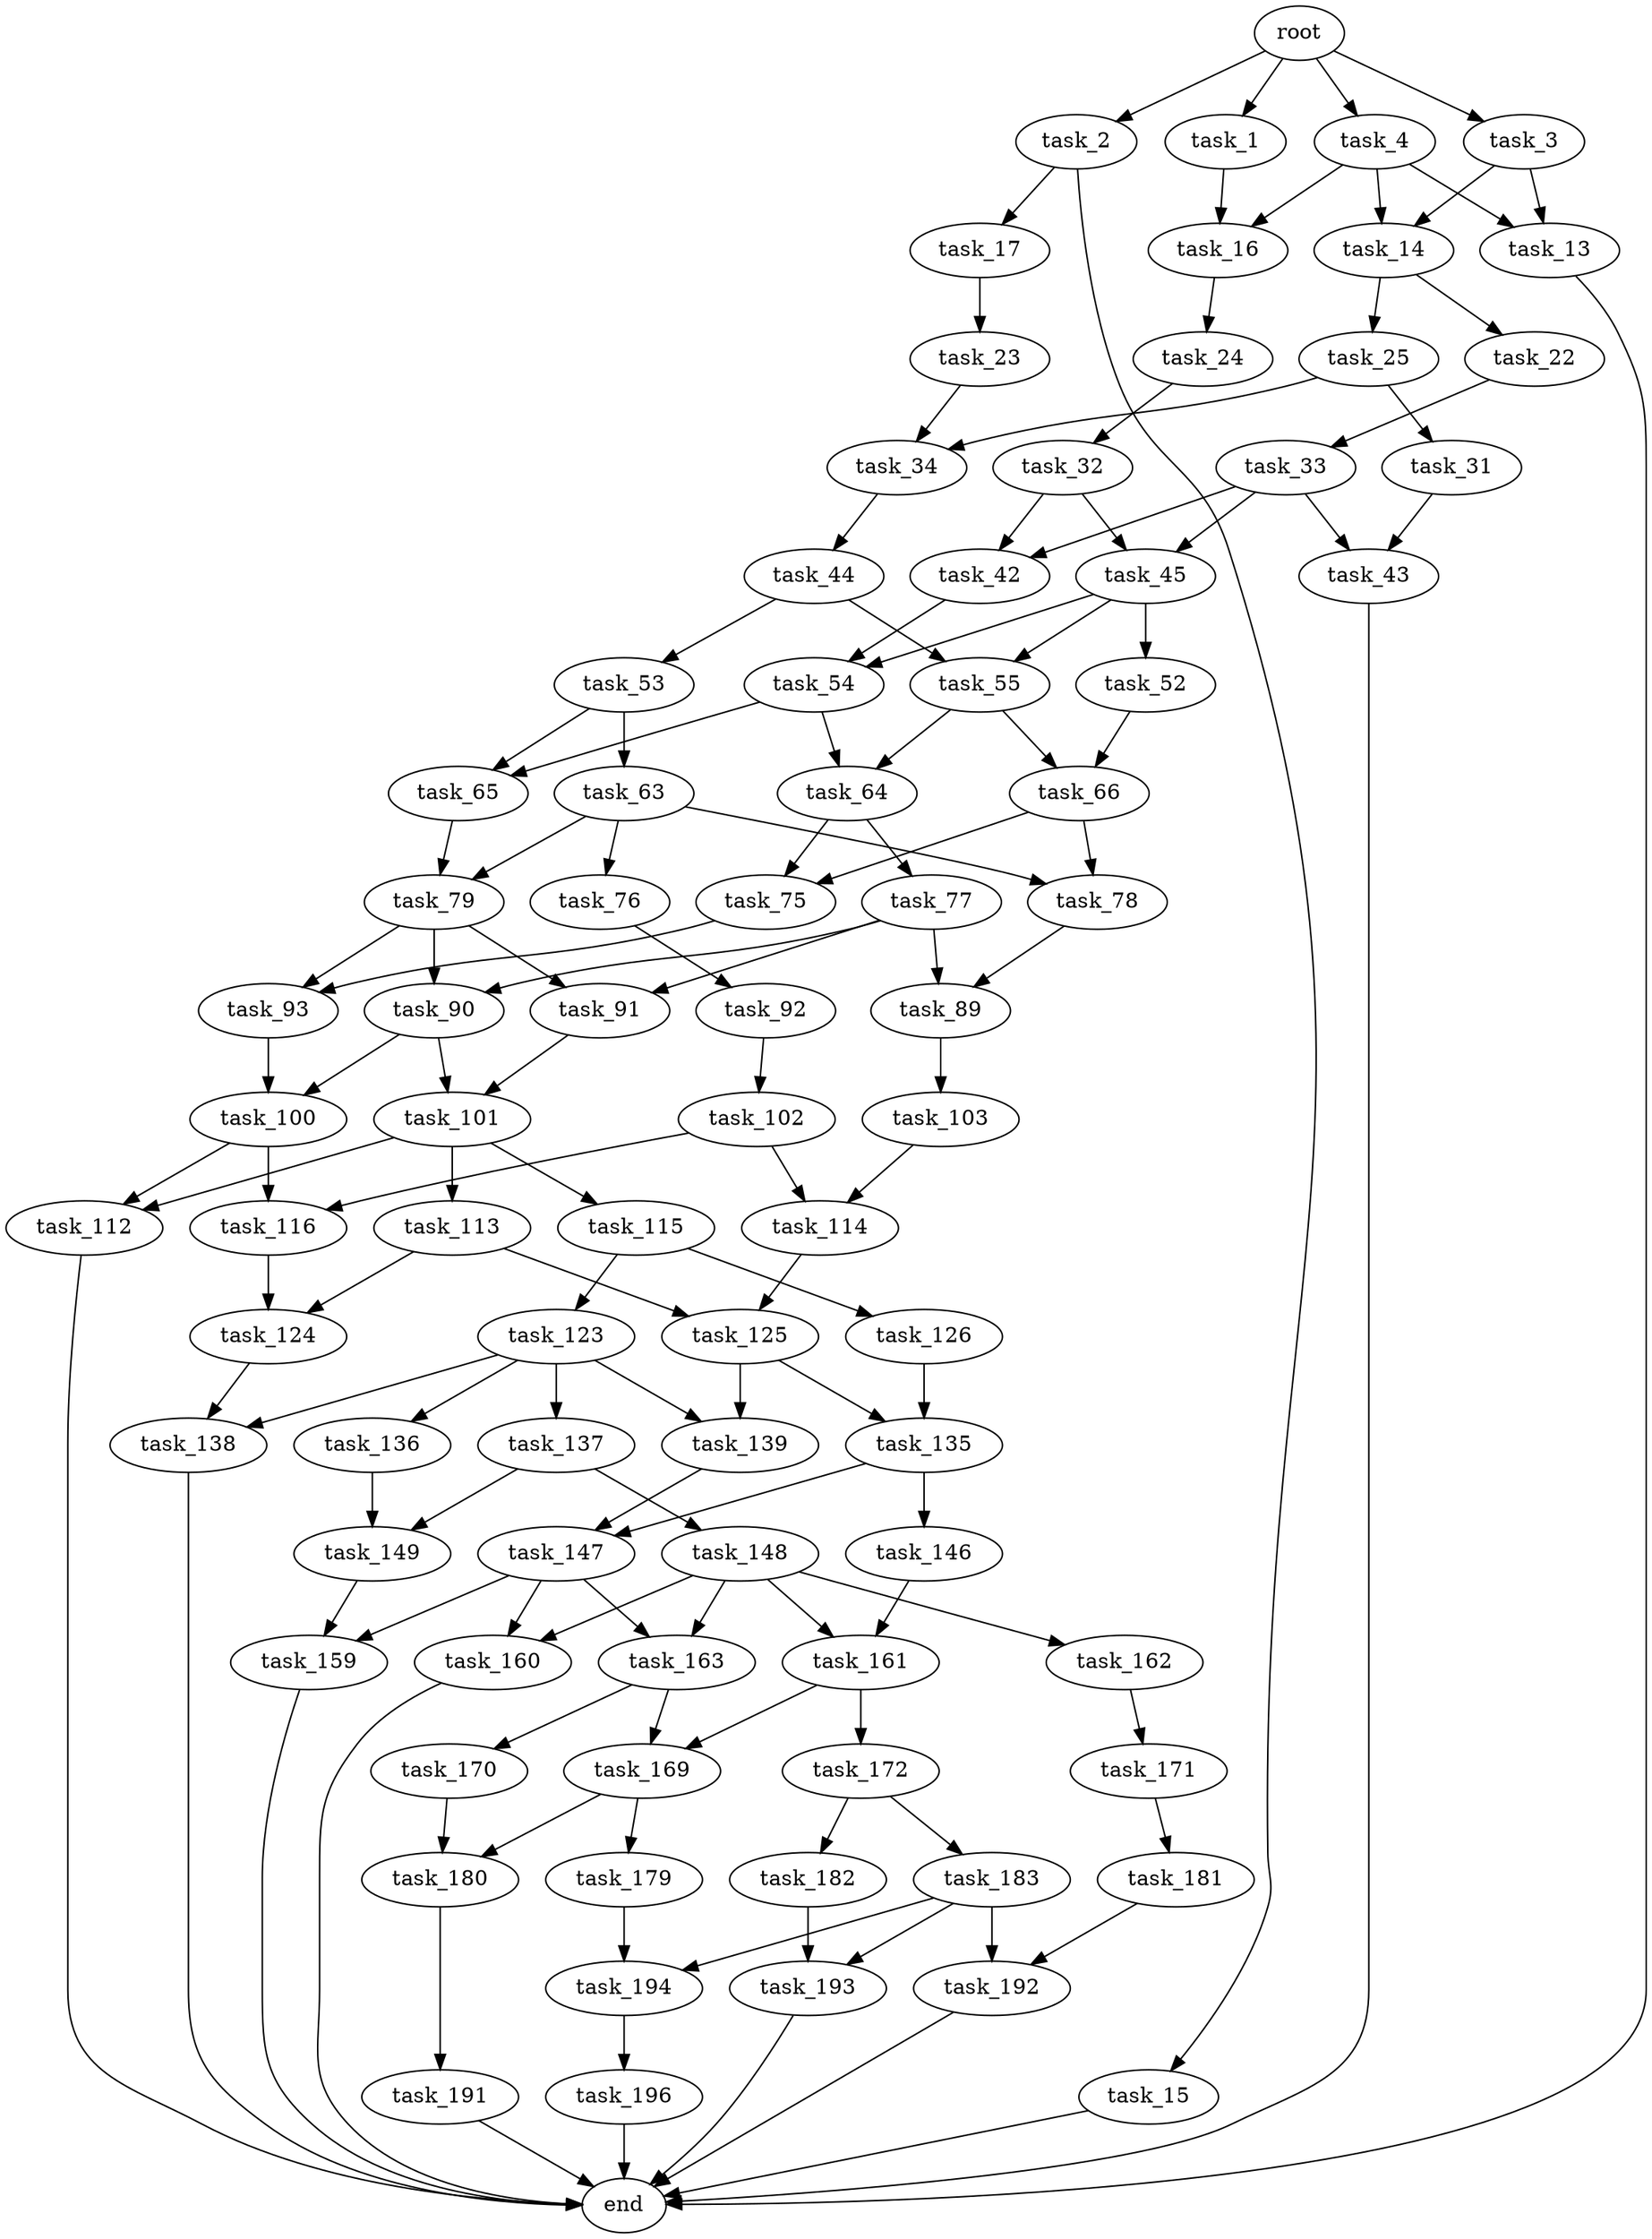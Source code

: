 digraph G {
  root [size="0.000000"];
  task_1 [size="8589934592.000000"];
  task_2 [size="5708445317.000000"];
  task_3 [size="17098447076.000000"];
  task_4 [size="549755813888.000000"];
  task_16 [size="187074028368.000000"];
  task_15 [size="134217728000.000000"];
  task_17 [size="61726508993.000000"];
  task_13 [size="549755813888.000000"];
  task_14 [size="231928233984.000000"];
  end [size="0.000000"];
  task_22 [size="7275657684.000000"];
  task_25 [size="848212911213.000000"];
  task_24 [size="24696556331.000000"];
  task_23 [size="94240421335.000000"];
  task_33 [size="108462825628.000000"];
  task_34 [size="663057955934.000000"];
  task_32 [size="782757789696.000000"];
  task_31 [size="8589934592.000000"];
  task_43 [size="2056663419.000000"];
  task_42 [size="95617076127.000000"];
  task_45 [size="134217728000.000000"];
  task_44 [size="368293445632.000000"];
  task_54 [size="10266039802.000000"];
  task_53 [size="782757789696.000000"];
  task_55 [size="461780975760.000000"];
  task_52 [size="1073741824000.000000"];
  task_66 [size="231928233984.000000"];
  task_63 [size="413357911373.000000"];
  task_65 [size="826107048016.000000"];
  task_64 [size="19590625352.000000"];
  task_76 [size="1646369387.000000"];
  task_78 [size="368293445632.000000"];
  task_79 [size="261847742714.000000"];
  task_75 [size="274867362665.000000"];
  task_77 [size="231928233984.000000"];
  task_93 [size="782757789696.000000"];
  task_92 [size="18052631832.000000"];
  task_89 [size="8589934592.000000"];
  task_90 [size="549755813888.000000"];
  task_91 [size="83781683348.000000"];
  task_103 [size="351113286.000000"];
  task_100 [size="28991029248.000000"];
  task_101 [size="41902218970.000000"];
  task_102 [size="12755460472.000000"];
  task_112 [size="761446311952.000000"];
  task_116 [size="231928233984.000000"];
  task_113 [size="68719476736.000000"];
  task_115 [size="368293445632.000000"];
  task_114 [size="782757789696.000000"];
  task_124 [size="36822737067.000000"];
  task_125 [size="637012179191.000000"];
  task_123 [size="8344108605.000000"];
  task_126 [size="1073741824000.000000"];
  task_136 [size="864642893.000000"];
  task_137 [size="1897927965.000000"];
  task_138 [size="28991029248.000000"];
  task_139 [size="16185239619.000000"];
  task_135 [size="37742560281.000000"];
  task_146 [size="1388910293.000000"];
  task_147 [size="481256296019.000000"];
  task_149 [size="13624221294.000000"];
  task_148 [size="231928233984.000000"];
  task_161 [size="86102085024.000000"];
  task_159 [size="25624702934.000000"];
  task_160 [size="217295733153.000000"];
  task_163 [size="549755813888.000000"];
  task_162 [size="744251956422.000000"];
  task_169 [size="368293445632.000000"];
  task_172 [size="1167906492.000000"];
  task_171 [size="10905416884.000000"];
  task_170 [size="549755813888.000000"];
  task_179 [size="2213267315.000000"];
  task_180 [size="1283709938.000000"];
  task_181 [size="42652808106.000000"];
  task_182 [size="3194588770.000000"];
  task_183 [size="2960311381.000000"];
  task_194 [size="233015233801.000000"];
  task_191 [size="231928233984.000000"];
  task_192 [size="6098089830.000000"];
  task_193 [size="4960753309.000000"];
  task_196 [size="8589934592.000000"];

  root -> task_1 [size="1.000000"];
  root -> task_2 [size="1.000000"];
  root -> task_3 [size="1.000000"];
  root -> task_4 [size="1.000000"];
  task_1 -> task_16 [size="33554432.000000"];
  task_2 -> task_15 [size="134217728.000000"];
  task_2 -> task_17 [size="134217728.000000"];
  task_3 -> task_13 [size="536870912.000000"];
  task_3 -> task_14 [size="536870912.000000"];
  task_4 -> task_13 [size="536870912.000000"];
  task_4 -> task_14 [size="536870912.000000"];
  task_4 -> task_16 [size="536870912.000000"];
  task_16 -> task_24 [size="134217728.000000"];
  task_15 -> end [size="1.000000"];
  task_17 -> task_23 [size="75497472.000000"];
  task_13 -> end [size="1.000000"];
  task_14 -> task_22 [size="301989888.000000"];
  task_14 -> task_25 [size="301989888.000000"];
  task_22 -> task_33 [size="134217728.000000"];
  task_25 -> task_31 [size="838860800.000000"];
  task_25 -> task_34 [size="838860800.000000"];
  task_24 -> task_32 [size="838860800.000000"];
  task_23 -> task_34 [size="75497472.000000"];
  task_33 -> task_42 [size="75497472.000000"];
  task_33 -> task_43 [size="75497472.000000"];
  task_33 -> task_45 [size="75497472.000000"];
  task_34 -> task_44 [size="411041792.000000"];
  task_32 -> task_42 [size="679477248.000000"];
  task_32 -> task_45 [size="679477248.000000"];
  task_31 -> task_43 [size="33554432.000000"];
  task_43 -> end [size="1.000000"];
  task_42 -> task_54 [size="301989888.000000"];
  task_45 -> task_52 [size="209715200.000000"];
  task_45 -> task_54 [size="209715200.000000"];
  task_45 -> task_55 [size="209715200.000000"];
  task_44 -> task_53 [size="411041792.000000"];
  task_44 -> task_55 [size="411041792.000000"];
  task_54 -> task_64 [size="411041792.000000"];
  task_54 -> task_65 [size="411041792.000000"];
  task_53 -> task_63 [size="679477248.000000"];
  task_53 -> task_65 [size="679477248.000000"];
  task_55 -> task_64 [size="536870912.000000"];
  task_55 -> task_66 [size="536870912.000000"];
  task_52 -> task_66 [size="838860800.000000"];
  task_66 -> task_75 [size="301989888.000000"];
  task_66 -> task_78 [size="301989888.000000"];
  task_63 -> task_76 [size="838860800.000000"];
  task_63 -> task_78 [size="838860800.000000"];
  task_63 -> task_79 [size="838860800.000000"];
  task_65 -> task_79 [size="838860800.000000"];
  task_64 -> task_75 [size="536870912.000000"];
  task_64 -> task_77 [size="536870912.000000"];
  task_76 -> task_92 [size="75497472.000000"];
  task_78 -> task_89 [size="411041792.000000"];
  task_79 -> task_90 [size="679477248.000000"];
  task_79 -> task_91 [size="679477248.000000"];
  task_79 -> task_93 [size="679477248.000000"];
  task_75 -> task_93 [size="679477248.000000"];
  task_77 -> task_89 [size="301989888.000000"];
  task_77 -> task_90 [size="301989888.000000"];
  task_77 -> task_91 [size="301989888.000000"];
  task_93 -> task_100 [size="679477248.000000"];
  task_92 -> task_102 [size="536870912.000000"];
  task_89 -> task_103 [size="33554432.000000"];
  task_90 -> task_100 [size="536870912.000000"];
  task_90 -> task_101 [size="536870912.000000"];
  task_91 -> task_101 [size="209715200.000000"];
  task_103 -> task_114 [size="33554432.000000"];
  task_100 -> task_112 [size="75497472.000000"];
  task_100 -> task_116 [size="75497472.000000"];
  task_101 -> task_112 [size="679477248.000000"];
  task_101 -> task_113 [size="679477248.000000"];
  task_101 -> task_115 [size="679477248.000000"];
  task_102 -> task_114 [size="301989888.000000"];
  task_102 -> task_116 [size="301989888.000000"];
  task_112 -> end [size="1.000000"];
  task_116 -> task_124 [size="301989888.000000"];
  task_113 -> task_124 [size="134217728.000000"];
  task_113 -> task_125 [size="134217728.000000"];
  task_115 -> task_123 [size="411041792.000000"];
  task_115 -> task_126 [size="411041792.000000"];
  task_114 -> task_125 [size="679477248.000000"];
  task_124 -> task_138 [size="679477248.000000"];
  task_125 -> task_135 [size="411041792.000000"];
  task_125 -> task_139 [size="411041792.000000"];
  task_123 -> task_136 [size="209715200.000000"];
  task_123 -> task_137 [size="209715200.000000"];
  task_123 -> task_138 [size="209715200.000000"];
  task_123 -> task_139 [size="209715200.000000"];
  task_126 -> task_135 [size="838860800.000000"];
  task_136 -> task_149 [size="33554432.000000"];
  task_137 -> task_148 [size="33554432.000000"];
  task_137 -> task_149 [size="33554432.000000"];
  task_138 -> end [size="1.000000"];
  task_139 -> task_147 [size="838860800.000000"];
  task_135 -> task_146 [size="838860800.000000"];
  task_135 -> task_147 [size="838860800.000000"];
  task_146 -> task_161 [size="33554432.000000"];
  task_147 -> task_159 [size="301989888.000000"];
  task_147 -> task_160 [size="301989888.000000"];
  task_147 -> task_163 [size="301989888.000000"];
  task_149 -> task_159 [size="411041792.000000"];
  task_148 -> task_160 [size="301989888.000000"];
  task_148 -> task_161 [size="301989888.000000"];
  task_148 -> task_162 [size="301989888.000000"];
  task_148 -> task_163 [size="301989888.000000"];
  task_161 -> task_169 [size="209715200.000000"];
  task_161 -> task_172 [size="209715200.000000"];
  task_159 -> end [size="1.000000"];
  task_160 -> end [size="1.000000"];
  task_163 -> task_169 [size="536870912.000000"];
  task_163 -> task_170 [size="536870912.000000"];
  task_162 -> task_171 [size="679477248.000000"];
  task_169 -> task_179 [size="411041792.000000"];
  task_169 -> task_180 [size="411041792.000000"];
  task_172 -> task_182 [size="33554432.000000"];
  task_172 -> task_183 [size="33554432.000000"];
  task_171 -> task_181 [size="679477248.000000"];
  task_170 -> task_180 [size="536870912.000000"];
  task_179 -> task_194 [size="75497472.000000"];
  task_180 -> task_191 [size="75497472.000000"];
  task_181 -> task_192 [size="838860800.000000"];
  task_182 -> task_193 [size="75497472.000000"];
  task_183 -> task_192 [size="75497472.000000"];
  task_183 -> task_193 [size="75497472.000000"];
  task_183 -> task_194 [size="75497472.000000"];
  task_194 -> task_196 [size="411041792.000000"];
  task_191 -> end [size="1.000000"];
  task_192 -> end [size="1.000000"];
  task_193 -> end [size="1.000000"];
  task_196 -> end [size="1.000000"];
}
